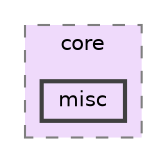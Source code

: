 digraph "E:/CLionProjects/Core24/Lib/core/misc"
{
 // INTERACTIVE_SVG=YES
 // LATEX_PDF_SIZE
  bgcolor="transparent";
  edge [fontname=Helvetica,fontsize=10,labelfontname=Helvetica,labelfontsize=10];
  node [fontname=Helvetica,fontsize=10,shape=box,height=0.2,width=0.4];
  compound=true
  subgraph clusterdir_ce2403fe0114bbb8cf883f3131f99ab0 {
    graph [ bgcolor="#efdafb", pencolor="grey50", label="core", fontname=Helvetica,fontsize=10 style="filled,dashed", URL="dir_ce2403fe0114bbb8cf883f3131f99ab0.html",tooltip=""]
  dir_8b75b33cb402dc5820cc8da6254f4315 [label="misc", fillcolor="#efdafb", color="grey25", style="filled,bold", URL="dir_8b75b33cb402dc5820cc8da6254f4315.html",tooltip=""];
  }
}
